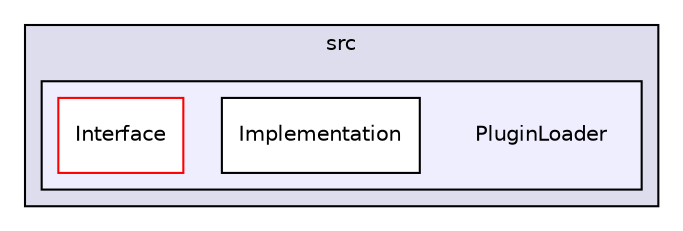 digraph "D:/Work/Programmieren/Java/D-MARLA/Implementation/R_Components/PluginLoader/src/PluginLoader" {
  compound=true
  node [ fontsize="10", fontname="Helvetica"];
  edge [ labelfontsize="10", labelfontname="Helvetica"];
  subgraph clusterdir_5987d81e47660d80dbbc2f102f15f0d4 {
    graph [ bgcolor="#ddddee", pencolor="black", label="src" fontname="Helvetica", fontsize="10", URL="dir_5987d81e47660d80dbbc2f102f15f0d4.html"]
  subgraph clusterdir_4e6bcb78990bd1af2deaf6d974f51128 {
    graph [ bgcolor="#eeeeff", pencolor="black", label="" URL="dir_4e6bcb78990bd1af2deaf6d974f51128.html"];
    dir_4e6bcb78990bd1af2deaf6d974f51128 [shape=plaintext label="PluginLoader"];
    dir_249388ccf86e030ca513b518a51ff4e6 [shape=box label="Implementation" color="black" fillcolor="white" style="filled" URL="dir_249388ccf86e030ca513b518a51ff4e6.html"];
    dir_7dc1c21f35e6bee3a1e557210e0a80ce [shape=box label="Interface" color="red" fillcolor="white" style="filled" URL="dir_7dc1c21f35e6bee3a1e557210e0a80ce.html"];
  }
  }
}
